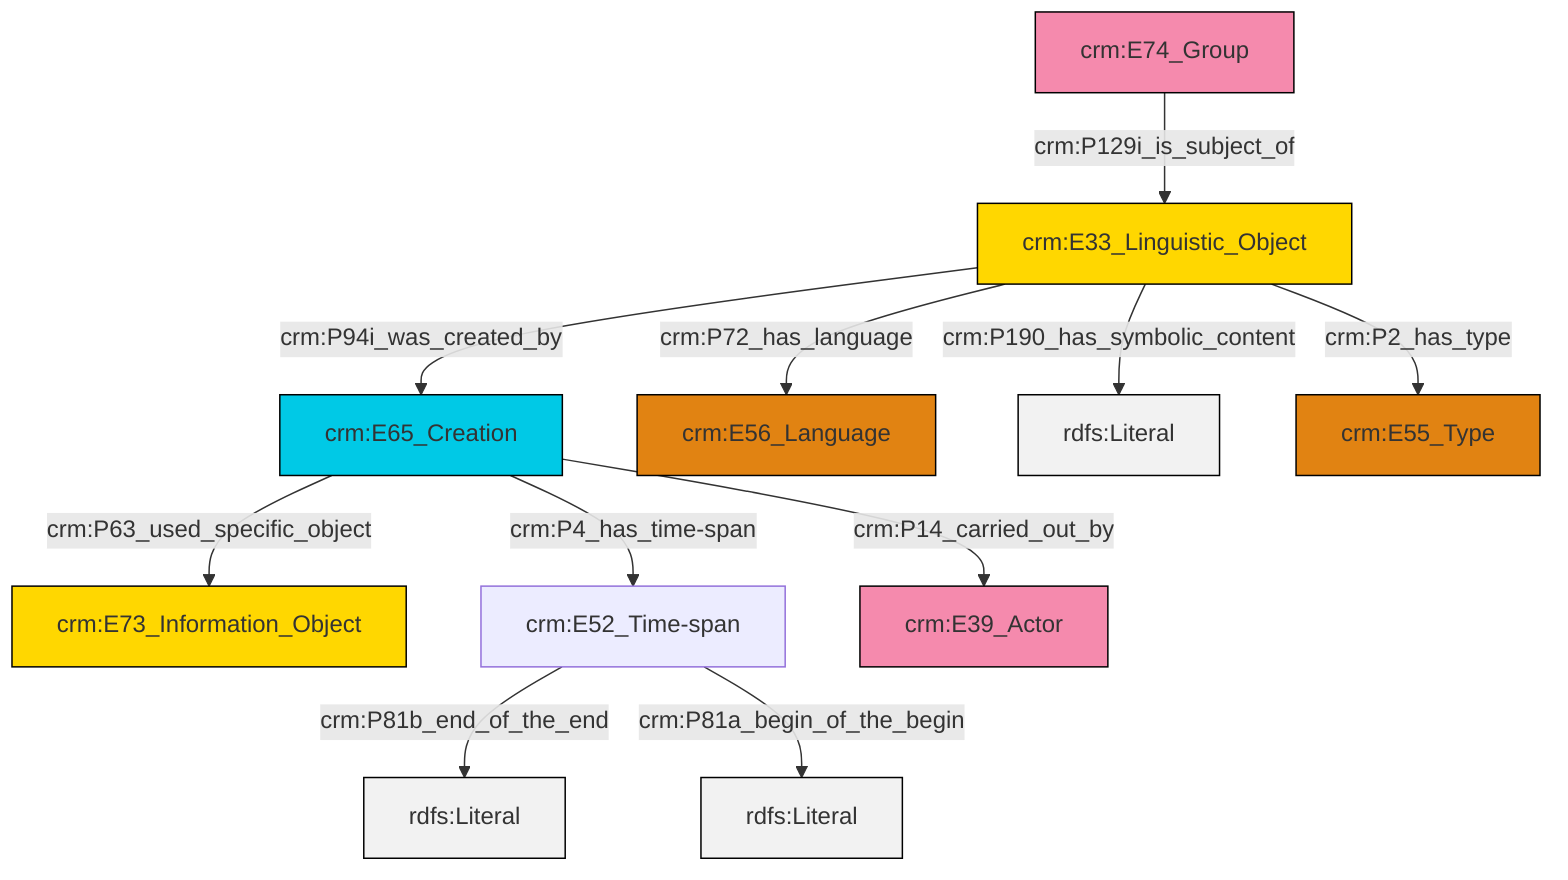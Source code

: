 graph TD
classDef Literal fill:#f2f2f2,stroke:#000000;
classDef CRM_Entity fill:#FFFFFF,stroke:#000000;
classDef Temporal_Entity fill:#00C9E6, stroke:#000000;
classDef Type fill:#E18312, stroke:#000000;
classDef Time-Span fill:#2C9C91, stroke:#000000;
classDef Appellation fill:#FFEB7F, stroke:#000000;
classDef Place fill:#008836, stroke:#000000;
classDef Persistent_Item fill:#B266B2, stroke:#000000;
classDef Conceptual_Object fill:#FFD700, stroke:#000000;
classDef Physical_Thing fill:#D2B48C, stroke:#000000;
classDef Actor fill:#f58aad, stroke:#000000;
classDef PC_Classes fill:#4ce600, stroke:#000000;
classDef Multi fill:#cccccc,stroke:#000000;

0["crm:E33_Linguistic_Object"]:::Conceptual_Object -->|crm:P94i_was_created_by| 1["crm:E65_Creation"]:::Temporal_Entity
0["crm:E33_Linguistic_Object"]:::Conceptual_Object -->|crm:P190_has_symbolic_content| 6[rdfs:Literal]:::Literal
7["crm:E74_Group"]:::Actor -->|crm:P129i_is_subject_of| 0["crm:E33_Linguistic_Object"]:::Conceptual_Object
1["crm:E65_Creation"]:::Temporal_Entity -->|crm:P4_has_time-span| 9["crm:E52_Time-span"]:::Default
9["crm:E52_Time-span"]:::Default -->|crm:P81b_end_of_the_end| 16[rdfs:Literal]:::Literal
0["crm:E33_Linguistic_Object"]:::Conceptual_Object -->|crm:P72_has_language| 2["crm:E56_Language"]:::Type
0["crm:E33_Linguistic_Object"]:::Conceptual_Object -->|crm:P2_has_type| 14["crm:E55_Type"]:::Type
1["crm:E65_Creation"]:::Temporal_Entity -->|crm:P63_used_specific_object| 4["crm:E73_Information_Object"]:::Conceptual_Object
1["crm:E65_Creation"]:::Temporal_Entity -->|crm:P14_carried_out_by| 12["crm:E39_Actor"]:::Actor
9["crm:E52_Time-span"]:::Default -->|crm:P81a_begin_of_the_begin| 18[rdfs:Literal]:::Literal